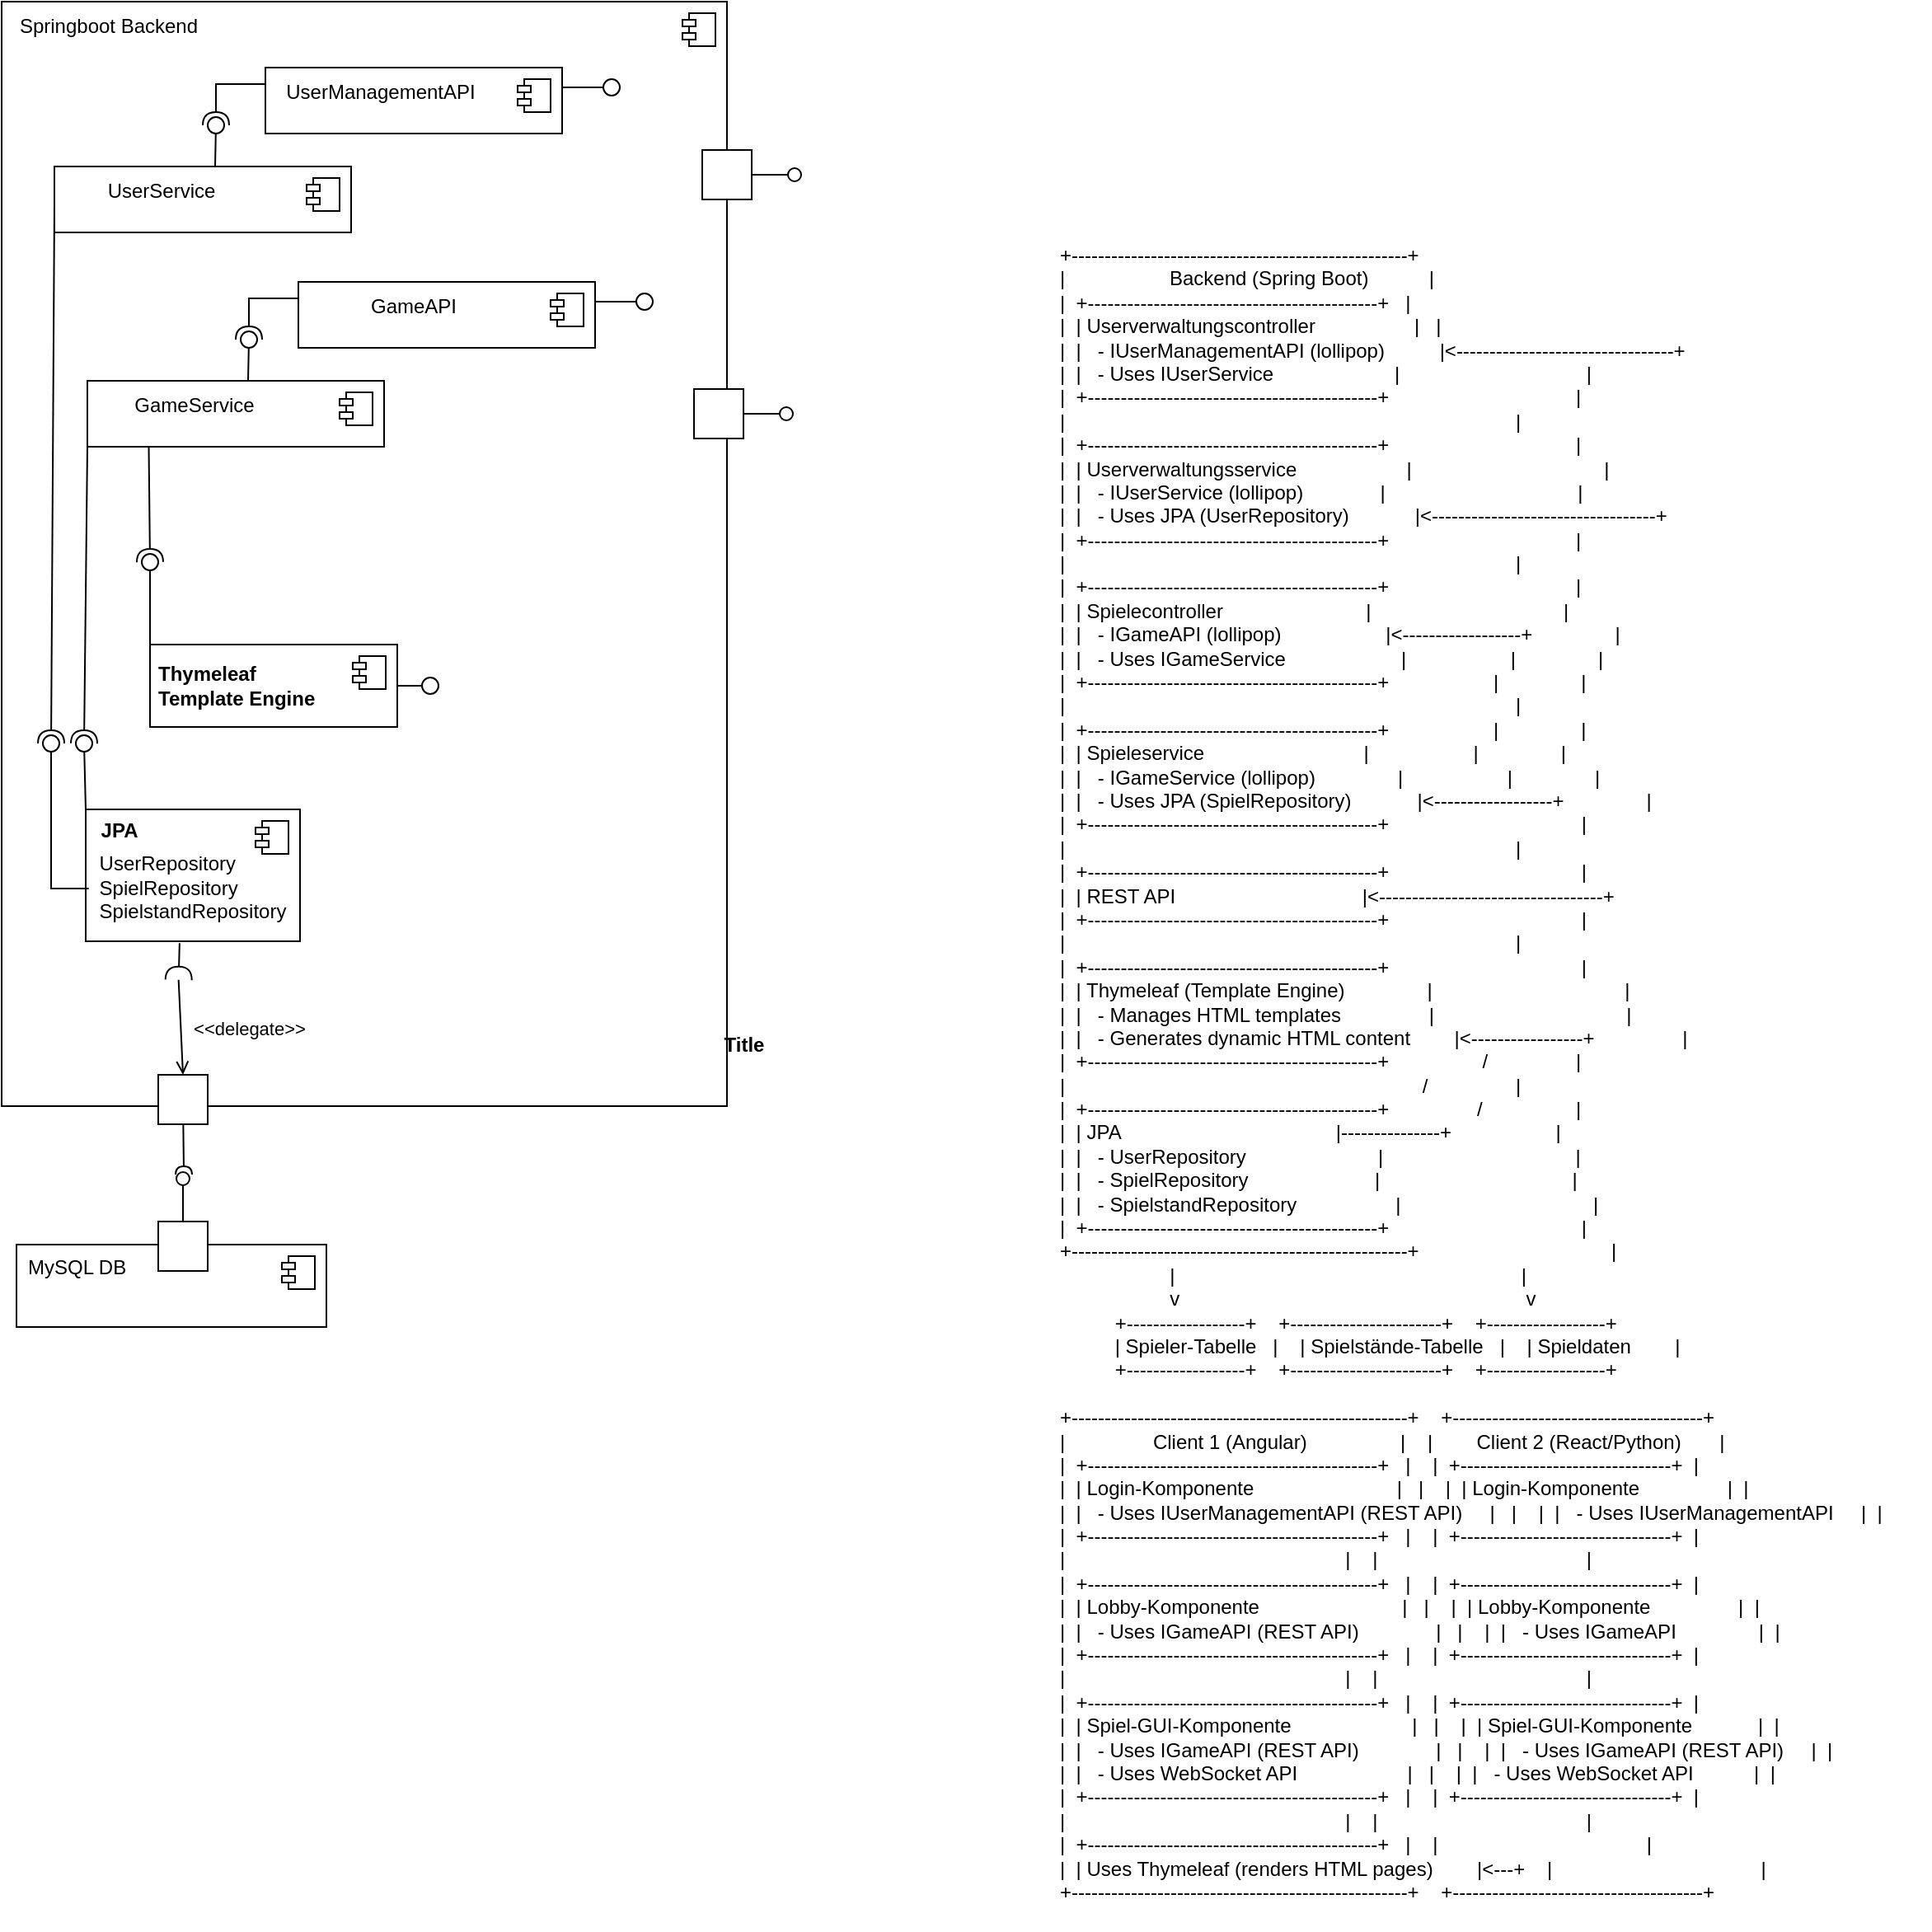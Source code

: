 <mxfile version="24.8.2">
  <diagram name="Page-1" id="b5b7bab2-c9e2-2cf4-8b2a-24fd1a2a6d21">
    <mxGraphModel dx="1050" dy="522" grid="1" gridSize="10" guides="1" tooltips="1" connect="1" arrows="1" fold="1" page="1" pageScale="1" pageWidth="827" pageHeight="1169" background="none" math="0" shadow="0">
      <root>
        <mxCell id="0" />
        <mxCell id="1" parent="0" />
        <mxCell id="e_KOng_yEGKorxPS2da1-1" value="+---------------------------------------------------+&#xa;|                   Backend (Spring Boot)           |&#xa;|  +--------------------------------------------+   |&#xa;|  | Userverwaltungscontroller                  |   |&#xa;|  |   - IUserManagementAPI (lollipop)          |&lt;---------------------------------+  &#xa;|  |   - Uses IUserService                      |                                  |&#xa;|  +--------------------------------------------+                                  |&#xa;|                                                                                  |&#xa;|  +--------------------------------------------+                                  |&#xa;|  | Userverwaltungsservice                    |                                   |&#xa;|  |   - IUserService (lollipop)              |                                   |&#xa;|  |   - Uses JPA (UserRepository)            |&lt;----------------------------------+ &#xa;|  +--------------------------------------------+                                  |&#xa;|                                                                                  |&#xa;|  +--------------------------------------------+                                  |&#xa;|  | Spielecontroller                          |                                   |&#xa;|  |   - IGameAPI (lollipop)                   |&lt;------------------+               |&#xa;|  |   - Uses IGameService                     |                   |               |&#xa;|  +--------------------------------------------+                   |               |&#xa;|                                                                                  |&#xa;|  +--------------------------------------------+                   |               |&#xa;|  | Spieleservice                             |                   |               |&#xa;|  |   - IGameService (lollipop)               |                   |               |&#xa;|  |   - Uses JPA (SpielRepository)            |&lt;------------------+               |&#xa;|  +--------------------------------------------+                                   |&#xa;|                                                                                  |&#xa;|  +--------------------------------------------+                                   |&#xa;|  | REST API                                  |&lt;----------------------------------+ &#xa;|  +--------------------------------------------+                                   |&#xa;|                                                                                  |&#xa;|  +--------------------------------------------+                                   |&#xa;|  | Thymeleaf (Template Engine)               |                                   |&#xa;|  |   - Manages HTML templates                |                                   |&#xa;|  |   - Generates dynamic HTML content        |&lt;-----------------+                |&#xa;|  +--------------------------------------------+                 /                |&#xa;|                                                                 /                |&#xa;|  +--------------------------------------------+                /                 |&#xa;|  | JPA                                       |---------------+                   |&#xa;|  |   - UserRepository                        |                                   |&#xa;|  |   - SpielRepository                       |                                   |&#xa;|  |   - SpielstandRepository                  |                                   |&#xa;|  +--------------------------------------------+                                   |&#xa;+---------------------------------------------------+                                   |&#xa;                    |                                                               |&#xa;                    v                                                               v&#xa;          +------------------+    +-----------------------+    +------------------+&#xa;          | Spieler-Tabelle   |    | Spielstände-Tabelle   |    | Spieldaten        |&#xa;          +------------------+    +-----------------------+    +------------------+&#xa;          &#xa;+---------------------------------------------------+    +--------------------------------------+&#xa;|                Client 1 (Angular)                 |    |        Client 2 (React/Python)       |&#xa;|  +--------------------------------------------+   |    |  +--------------------------------+  |&#xa;|  | Login-Komponente                          |   |    |  | Login-Komponente                |  |&#xa;|  |   - Uses IUserManagementAPI (REST API)     |   |    |  |   - Uses IUserManagementAPI     |  |&#xa;|  +--------------------------------------------+   |    |  +--------------------------------+  |&#xa;|                                                   |    |                                      |&#xa;|  +--------------------------------------------+   |    |  +--------------------------------+  |&#xa;|  | Lobby-Komponente                          |   |    |  | Lobby-Komponente                |  |&#xa;|  |   - Uses IGameAPI (REST API)              |   |    |  |   - Uses IGameAPI               |  |&#xa;|  +--------------------------------------------+   |    |  +--------------------------------+  |&#xa;|                                                   |    |                                      |&#xa;|  +--------------------------------------------+   |    |  +--------------------------------+  |&#xa;|  | Spiel-GUI-Komponente                      |   |    |  | Spiel-GUI-Komponente            |  |&#xa;|  |   - Uses IGameAPI (REST API)              |   |    |  |   - Uses IGameAPI (REST API)     |  |&#xa;|  |   - Uses WebSocket API                    |   |    |  |   - Uses WebSocket API           |  |&#xa;|  +--------------------------------------------+   |    |  +--------------------------------+  |&#xa;|                                                   |    |                                      |&#xa;|  +--------------------------------------------+   |    |                                      |&#xa;|  | Uses Thymeleaf (renders HTML pages)        |&lt;---+    |                                      |&#xa;+---------------------------------------------------+    +--------------------------------------+" style="text;whiteSpace=wrap;" vertex="1" parent="1">
          <mxGeometry x="680" y="180" width="530" height="1030" as="geometry" />
        </mxCell>
        <mxCell id="e_KOng_yEGKorxPS2da1-5" value="" style="html=1;dropTarget=0;whiteSpace=wrap;" vertex="1" parent="1">
          <mxGeometry x="40" y="40" width="440" height="670" as="geometry" />
        </mxCell>
        <mxCell id="e_KOng_yEGKorxPS2da1-6" value="" style="shape=module;jettyWidth=8;jettyHeight=4;" vertex="1" parent="e_KOng_yEGKorxPS2da1-5">
          <mxGeometry x="1" width="20" height="20" relative="1" as="geometry">
            <mxPoint x="-27" y="7" as="offset" />
          </mxGeometry>
        </mxCell>
        <mxCell id="e_KOng_yEGKorxPS2da1-7" value="Springboot Backend" style="text;html=1;align=center;verticalAlign=middle;whiteSpace=wrap;rounded=0;" vertex="1" parent="1">
          <mxGeometry x="40" y="40" width="130" height="30" as="geometry" />
        </mxCell>
        <mxCell id="e_KOng_yEGKorxPS2da1-28" value="" style="group" vertex="1" connectable="0" parent="1">
          <mxGeometry x="72" y="140" width="180" height="40" as="geometry" />
        </mxCell>
        <mxCell id="e_KOng_yEGKorxPS2da1-24" value="" style="html=1;dropTarget=0;whiteSpace=wrap;" vertex="1" parent="e_KOng_yEGKorxPS2da1-28">
          <mxGeometry width="180" height="40" as="geometry" />
        </mxCell>
        <mxCell id="e_KOng_yEGKorxPS2da1-25" value="" style="shape=module;jettyWidth=8;jettyHeight=4;" vertex="1" parent="e_KOng_yEGKorxPS2da1-24">
          <mxGeometry x="1" width="20" height="20" relative="1" as="geometry">
            <mxPoint x="-27" y="7" as="offset" />
          </mxGeometry>
        </mxCell>
        <mxCell id="e_KOng_yEGKorxPS2da1-27" value="&lt;span style=&quot;text-align: left;&quot;&gt;UserService&lt;/span&gt;" style="text;html=1;align=center;verticalAlign=middle;whiteSpace=wrap;rounded=0;" vertex="1" parent="e_KOng_yEGKorxPS2da1-28">
          <mxGeometry width="130" height="30" as="geometry" />
        </mxCell>
        <mxCell id="e_KOng_yEGKorxPS2da1-29" value="" style="group" vertex="1" connectable="0" parent="1">
          <mxGeometry x="200" y="80" width="180" height="40" as="geometry" />
        </mxCell>
        <mxCell id="e_KOng_yEGKorxPS2da1-22" value="" style="html=1;dropTarget=0;whiteSpace=wrap;" vertex="1" parent="e_KOng_yEGKorxPS2da1-29">
          <mxGeometry width="180" height="40" as="geometry" />
        </mxCell>
        <mxCell id="e_KOng_yEGKorxPS2da1-23" value="" style="shape=module;jettyWidth=8;jettyHeight=4;" vertex="1" parent="e_KOng_yEGKorxPS2da1-22">
          <mxGeometry x="1" width="20" height="20" relative="1" as="geometry">
            <mxPoint x="-27" y="7" as="offset" />
          </mxGeometry>
        </mxCell>
        <mxCell id="e_KOng_yEGKorxPS2da1-26" value="&lt;span style=&quot;text-align: left;&quot;&gt;UserManagementAPI&lt;/span&gt;" style="text;html=1;align=center;verticalAlign=middle;whiteSpace=wrap;rounded=0;" vertex="1" parent="e_KOng_yEGKorxPS2da1-29">
          <mxGeometry x="10" width="120" height="30" as="geometry" />
        </mxCell>
        <mxCell id="e_KOng_yEGKorxPS2da1-32" value="" style="ellipse;whiteSpace=wrap;html=1;align=center;aspect=fixed;fillColor=none;strokeColor=none;resizable=0;perimeter=centerPerimeter;rotatable=0;allowArrows=0;points=[];outlineConnect=1;" vertex="1" parent="1">
          <mxGeometry x="465" y="290" width="10" height="10" as="geometry" />
        </mxCell>
        <mxCell id="e_KOng_yEGKorxPS2da1-34" value="" style="rounded=0;orthogonalLoop=1;jettySize=auto;html=1;endArrow=halfCircle;endFill=0;endSize=6;strokeWidth=1;sketch=0;exitX=0;exitY=0.25;exitDx=0;exitDy=0;" edge="1" target="e_KOng_yEGKorxPS2da1-36" parent="1" source="e_KOng_yEGKorxPS2da1-22">
          <mxGeometry relative="1" as="geometry">
            <mxPoint x="370" y="245" as="sourcePoint" />
            <Array as="points">
              <mxPoint x="170" y="90" />
            </Array>
          </mxGeometry>
        </mxCell>
        <mxCell id="e_KOng_yEGKorxPS2da1-35" value="" style="rounded=0;orthogonalLoop=1;jettySize=auto;html=1;endArrow=oval;endFill=0;sketch=0;sourcePerimeterSpacing=0;targetPerimeterSpacing=0;endSize=10;exitX=0.75;exitY=0;exitDx=0;exitDy=0;entryX=0.58;entryY=1.36;entryDx=0;entryDy=0;entryPerimeter=0;" edge="1" target="e_KOng_yEGKorxPS2da1-36" parent="1" source="e_KOng_yEGKorxPS2da1-27">
          <mxGeometry relative="1" as="geometry">
            <mxPoint x="330" y="245" as="sourcePoint" />
            <mxPoint x="200" y="110" as="targetPoint" />
          </mxGeometry>
        </mxCell>
        <mxCell id="e_KOng_yEGKorxPS2da1-36" value="" style="ellipse;whiteSpace=wrap;html=1;align=center;aspect=fixed;fillColor=none;strokeColor=none;resizable=0;perimeter=centerPerimeter;rotatable=0;allowArrows=0;points=[];outlineConnect=1;" vertex="1" parent="1">
          <mxGeometry x="165" y="110" width="10" height="10" as="geometry" />
        </mxCell>
        <mxCell id="e_KOng_yEGKorxPS2da1-37" value="Title" style="text;align=center;fontStyle=1;verticalAlign=middle;spacingLeft=3;spacingRight=3;strokeColor=none;rotatable=0;points=[[0,0.5],[1,0.5]];portConstraint=eastwest;html=1;" vertex="1" parent="1">
          <mxGeometry x="450" y="660" width="80" height="26" as="geometry" />
        </mxCell>
        <mxCell id="e_KOng_yEGKorxPS2da1-40" value="" style="group" vertex="1" connectable="0" parent="1">
          <mxGeometry x="91" y="530" width="130" height="99.25" as="geometry" />
        </mxCell>
        <mxCell id="e_KOng_yEGKorxPS2da1-14" value="&lt;div style=&quot;text-align: left;&quot;&gt;&lt;span style=&quot;background-color: initial;&quot;&gt;&amp;nbsp; &amp;nbsp; &amp;nbsp;&lt;/span&gt;&lt;/div&gt;&lt;div style=&quot;text-align: left;&quot;&gt;&lt;span style=&quot;&quot;&gt;UserRepository&lt;/span&gt;&lt;/div&gt;&lt;div style=&quot;text-align: left;&quot;&gt;&lt;span style=&quot;&quot;&gt;SpielRepository&lt;/span&gt;&lt;/div&gt;&lt;div style=&quot;text-align: left;&quot;&gt;&lt;span style=&quot;&quot;&gt;SpielstandRepository&lt;br&gt;&lt;/span&gt;&lt;/div&gt;" style="html=1;dropTarget=0;whiteSpace=wrap;" vertex="1" parent="e_KOng_yEGKorxPS2da1-40">
          <mxGeometry width="130" height="80" as="geometry" />
        </mxCell>
        <mxCell id="e_KOng_yEGKorxPS2da1-15" value="" style="shape=module;jettyWidth=8;jettyHeight=4;" vertex="1" parent="e_KOng_yEGKorxPS2da1-14">
          <mxGeometry x="1" width="20" height="20" relative="1" as="geometry">
            <mxPoint x="-27" y="7" as="offset" />
          </mxGeometry>
        </mxCell>
        <mxCell id="e_KOng_yEGKorxPS2da1-38" value="JPA" style="text;align=center;fontStyle=1;verticalAlign=middle;spacingLeft=3;spacingRight=3;strokeColor=none;rotatable=0;points=[[0,0.5],[1,0.5]];portConstraint=eastwest;html=1;" vertex="1" parent="e_KOng_yEGKorxPS2da1-40">
          <mxGeometry width="40" height="26" as="geometry" />
        </mxCell>
        <mxCell id="e_KOng_yEGKorxPS2da1-111" value="" style="group;rotation=-90;" vertex="1" connectable="0" parent="e_KOng_yEGKorxPS2da1-40">
          <mxGeometry x="42.25" y="85.75" width="28" height="11.5" as="geometry" />
        </mxCell>
        <mxCell id="e_KOng_yEGKorxPS2da1-109" value="" style="rounded=0;orthogonalLoop=1;jettySize=auto;html=1;endArrow=halfCircle;endFill=0;endSize=6;strokeWidth=1;sketch=0;fontSize=12;curved=1;" edge="1" target="e_KOng_yEGKorxPS2da1-110" parent="e_KOng_yEGKorxPS2da1-111">
          <mxGeometry relative="1" as="geometry">
            <mxPoint x="14.68" y="-4.6" as="sourcePoint" />
          </mxGeometry>
        </mxCell>
        <mxCell id="e_KOng_yEGKorxPS2da1-110" value="" style="ellipse;whiteSpace=wrap;html=1;align=center;aspect=fixed;fillColor=none;strokeColor=none;resizable=0;perimeter=centerPerimeter;rotatable=0;allowArrows=0;points=[];outlineConnect=1;rotation=-90;" vertex="1" parent="e_KOng_yEGKorxPS2da1-111">
          <mxGeometry x="9.08" y="12.65" width="10" height="10" as="geometry" />
        </mxCell>
        <mxCell id="e_KOng_yEGKorxPS2da1-41" value="" style="rounded=0;orthogonalLoop=1;jettySize=auto;html=1;endArrow=halfCircle;endFill=0;endSize=6;strokeWidth=1;sketch=0;exitX=0;exitY=0.75;exitDx=0;exitDy=0;" edge="1" parent="1" source="e_KOng_yEGKorxPS2da1-27">
          <mxGeometry relative="1" as="geometry">
            <mxPoint x="90" y="770" as="sourcePoint" />
            <mxPoint x="70" y="490" as="targetPoint" />
            <Array as="points" />
          </mxGeometry>
        </mxCell>
        <mxCell id="e_KOng_yEGKorxPS2da1-42" value="" style="rounded=0;orthogonalLoop=1;jettySize=auto;html=1;endArrow=oval;endFill=0;sketch=0;sourcePerimeterSpacing=0;targetPerimeterSpacing=0;endSize=10;exitX=0.014;exitY=0.6;exitDx=0;exitDy=0;exitPerimeter=0;" edge="1" parent="1" source="e_KOng_yEGKorxPS2da1-14">
          <mxGeometry relative="1" as="geometry">
            <mxPoint x="67" y="570" as="sourcePoint" />
            <mxPoint x="70" y="490" as="targetPoint" />
            <Array as="points">
              <mxPoint x="70" y="578" />
            </Array>
          </mxGeometry>
        </mxCell>
        <mxCell id="e_KOng_yEGKorxPS2da1-45" value="" style="rounded=0;orthogonalLoop=1;jettySize=auto;html=1;endArrow=oval;endFill=0;sketch=0;sourcePerimeterSpacing=0;targetPerimeterSpacing=0;endSize=10;exitX=1;exitY=0.25;exitDx=0;exitDy=0;" edge="1" parent="1">
          <mxGeometry relative="1" as="geometry">
            <mxPoint x="380" y="92" as="sourcePoint" />
            <mxPoint x="410" y="92" as="targetPoint" />
          </mxGeometry>
        </mxCell>
        <mxCell id="e_KOng_yEGKorxPS2da1-46" value="" style="ellipse;whiteSpace=wrap;html=1;align=center;aspect=fixed;fillColor=none;strokeColor=none;resizable=0;perimeter=centerPerimeter;rotatable=0;allowArrows=0;points=[];outlineConnect=1;" vertex="1" parent="1">
          <mxGeometry x="405" y="100" width="10" height="10" as="geometry" />
        </mxCell>
        <mxCell id="e_KOng_yEGKorxPS2da1-61" value="" style="group" vertex="1" connectable="0" parent="1">
          <mxGeometry x="92" y="270" width="180" height="40" as="geometry" />
        </mxCell>
        <mxCell id="e_KOng_yEGKorxPS2da1-62" value="" style="html=1;dropTarget=0;whiteSpace=wrap;" vertex="1" parent="e_KOng_yEGKorxPS2da1-61">
          <mxGeometry width="180" height="40" as="geometry" />
        </mxCell>
        <mxCell id="e_KOng_yEGKorxPS2da1-63" value="" style="shape=module;jettyWidth=8;jettyHeight=4;" vertex="1" parent="e_KOng_yEGKorxPS2da1-62">
          <mxGeometry x="1" width="20" height="20" relative="1" as="geometry">
            <mxPoint x="-27" y="7" as="offset" />
          </mxGeometry>
        </mxCell>
        <mxCell id="e_KOng_yEGKorxPS2da1-64" value="&lt;span style=&quot;text-align: left;&quot;&gt;GameService&lt;/span&gt;" style="text;html=1;align=center;verticalAlign=middle;whiteSpace=wrap;rounded=0;" vertex="1" parent="e_KOng_yEGKorxPS2da1-61">
          <mxGeometry width="130" height="30" as="geometry" />
        </mxCell>
        <mxCell id="e_KOng_yEGKorxPS2da1-65" value="G" style="group" vertex="1" connectable="0" parent="1">
          <mxGeometry x="220" y="210" width="180" height="40" as="geometry" />
        </mxCell>
        <mxCell id="e_KOng_yEGKorxPS2da1-66" value="" style="html=1;dropTarget=0;whiteSpace=wrap;" vertex="1" parent="e_KOng_yEGKorxPS2da1-65">
          <mxGeometry width="180" height="40" as="geometry" />
        </mxCell>
        <mxCell id="e_KOng_yEGKorxPS2da1-67" value="" style="shape=module;jettyWidth=8;jettyHeight=4;" vertex="1" parent="e_KOng_yEGKorxPS2da1-66">
          <mxGeometry x="1" width="20" height="20" relative="1" as="geometry">
            <mxPoint x="-27" y="7" as="offset" />
          </mxGeometry>
        </mxCell>
        <mxCell id="e_KOng_yEGKorxPS2da1-68" value="&lt;span style=&quot;text-align: left;&quot;&gt;GameAPI&lt;/span&gt;" style="text;html=1;align=center;verticalAlign=middle;whiteSpace=wrap;rounded=0;" vertex="1" parent="e_KOng_yEGKorxPS2da1-65">
          <mxGeometry x="10" width="120" height="30" as="geometry" />
        </mxCell>
        <mxCell id="e_KOng_yEGKorxPS2da1-69" value="" style="ellipse;whiteSpace=wrap;html=1;align=center;aspect=fixed;fillColor=none;strokeColor=none;resizable=0;perimeter=centerPerimeter;rotatable=0;allowArrows=0;points=[];outlineConnect=1;" vertex="1" parent="1">
          <mxGeometry x="185" y="240" width="10" height="10" as="geometry" />
        </mxCell>
        <mxCell id="e_KOng_yEGKorxPS2da1-70" value="" style="rounded=0;orthogonalLoop=1;jettySize=auto;html=1;endArrow=halfCircle;endFill=0;endSize=6;strokeWidth=1;sketch=0;exitX=0;exitY=0.25;exitDx=0;exitDy=0;" edge="1" source="e_KOng_yEGKorxPS2da1-66" target="e_KOng_yEGKorxPS2da1-69" parent="1">
          <mxGeometry relative="1" as="geometry">
            <mxPoint x="390" y="375" as="sourcePoint" />
            <Array as="points">
              <mxPoint x="190" y="220" />
            </Array>
          </mxGeometry>
        </mxCell>
        <mxCell id="e_KOng_yEGKorxPS2da1-71" value="" style="rounded=0;orthogonalLoop=1;jettySize=auto;html=1;endArrow=oval;endFill=0;sketch=0;sourcePerimeterSpacing=0;targetPerimeterSpacing=0;endSize=10;exitX=0.75;exitY=0;exitDx=0;exitDy=0;entryX=0.58;entryY=1.36;entryDx=0;entryDy=0;entryPerimeter=0;" edge="1" source="e_KOng_yEGKorxPS2da1-64" target="e_KOng_yEGKorxPS2da1-69" parent="1">
          <mxGeometry relative="1" as="geometry">
            <mxPoint x="350" y="375" as="sourcePoint" />
            <mxPoint x="220" y="240" as="targetPoint" />
          </mxGeometry>
        </mxCell>
        <mxCell id="e_KOng_yEGKorxPS2da1-72" value="" style="rounded=0;orthogonalLoop=1;jettySize=auto;html=1;endArrow=oval;endFill=0;sketch=0;sourcePerimeterSpacing=0;targetPerimeterSpacing=0;endSize=10;exitX=1;exitY=0.25;exitDx=0;exitDy=0;" edge="1" parent="1">
          <mxGeometry relative="1" as="geometry">
            <mxPoint x="400" y="222" as="sourcePoint" />
            <mxPoint x="430" y="222" as="targetPoint" />
          </mxGeometry>
        </mxCell>
        <mxCell id="e_KOng_yEGKorxPS2da1-73" value="" style="rounded=0;orthogonalLoop=1;jettySize=auto;html=1;endArrow=halfCircle;endFill=0;endSize=6;strokeWidth=1;sketch=0;exitX=0;exitY=1;exitDx=0;exitDy=0;" edge="1" source="e_KOng_yEGKorxPS2da1-62" parent="1">
          <mxGeometry relative="1" as="geometry">
            <mxPoint x="92" y="110" as="sourcePoint" />
            <mxPoint x="90" y="490" as="targetPoint" />
            <Array as="points" />
          </mxGeometry>
        </mxCell>
        <mxCell id="e_KOng_yEGKorxPS2da1-74" value="" style="rounded=0;orthogonalLoop=1;jettySize=auto;html=1;endArrow=oval;endFill=0;sketch=0;sourcePerimeterSpacing=0;targetPerimeterSpacing=0;endSize=10;exitX=0;exitY=0;exitDx=0;exitDy=0;" edge="1" parent="1" source="e_KOng_yEGKorxPS2da1-14">
          <mxGeometry relative="1" as="geometry">
            <mxPoint x="100" y="780" as="sourcePoint" />
            <mxPoint x="90" y="490" as="targetPoint" />
            <Array as="points" />
          </mxGeometry>
        </mxCell>
        <mxCell id="e_KOng_yEGKorxPS2da1-75" value="" style="group" vertex="1" connectable="0" parent="1">
          <mxGeometry x="130" y="430" width="150" height="50" as="geometry" />
        </mxCell>
        <mxCell id="e_KOng_yEGKorxPS2da1-76" value="" style="html=1;dropTarget=0;whiteSpace=wrap;" vertex="1" parent="e_KOng_yEGKorxPS2da1-75">
          <mxGeometry width="150" height="50" as="geometry" />
        </mxCell>
        <mxCell id="e_KOng_yEGKorxPS2da1-77" value="" style="shape=module;jettyWidth=8;jettyHeight=4;" vertex="1" parent="e_KOng_yEGKorxPS2da1-76">
          <mxGeometry x="1" width="20" height="20" relative="1" as="geometry">
            <mxPoint x="-27" y="7" as="offset" />
          </mxGeometry>
        </mxCell>
        <mxCell id="e_KOng_yEGKorxPS2da1-78" value="Thymeleaf&lt;div&gt;Template Engine&lt;/div&gt;" style="text;align=left;fontStyle=1;verticalAlign=middle;spacingLeft=3;spacingRight=3;strokeColor=none;rotatable=0;points=[[0,0.5],[1,0.5]];portConstraint=eastwest;html=1;" vertex="1" parent="e_KOng_yEGKorxPS2da1-75">
          <mxGeometry y="16.88" width="40" height="16.25" as="geometry" />
        </mxCell>
        <mxCell id="e_KOng_yEGKorxPS2da1-79" value="" style="rounded=0;orthogonalLoop=1;jettySize=auto;html=1;endArrow=oval;endFill=0;sketch=0;sourcePerimeterSpacing=0;targetPerimeterSpacing=0;endSize=10;exitX=0;exitY=0;exitDx=0;exitDy=0;" edge="1" parent="1" source="e_KOng_yEGKorxPS2da1-76">
          <mxGeometry relative="1" as="geometry">
            <mxPoint x="130" y="660" as="sourcePoint" />
            <mxPoint x="130" y="380" as="targetPoint" />
            <Array as="points" />
          </mxGeometry>
        </mxCell>
        <mxCell id="e_KOng_yEGKorxPS2da1-80" value="" style="rounded=0;orthogonalLoop=1;jettySize=auto;html=1;endArrow=halfCircle;endFill=0;endSize=6;strokeWidth=1;sketch=0;fontSize=12;curved=1;exitX=0.207;exitY=1;exitDx=0;exitDy=0;exitPerimeter=0;" edge="1" parent="1" source="e_KOng_yEGKorxPS2da1-62">
          <mxGeometry relative="1" as="geometry">
            <mxPoint x="130" y="320" as="sourcePoint" />
            <mxPoint x="130" y="380" as="targetPoint" />
          </mxGeometry>
        </mxCell>
        <mxCell id="e_KOng_yEGKorxPS2da1-81" value="" style="ellipse;whiteSpace=wrap;html=1;align=center;aspect=fixed;fillColor=none;strokeColor=none;resizable=0;perimeter=centerPerimeter;rotatable=0;allowArrows=0;points=[];outlineConnect=1;" vertex="1" parent="1">
          <mxGeometry x="470" y="490" width="10" height="10" as="geometry" />
        </mxCell>
        <mxCell id="e_KOng_yEGKorxPS2da1-86" value="" style="html=1;dropTarget=0;whiteSpace=wrap;" vertex="1" parent="1">
          <mxGeometry x="49" y="794" width="188" height="50" as="geometry" />
        </mxCell>
        <mxCell id="e_KOng_yEGKorxPS2da1-87" value="" style="shape=module;jettyWidth=8;jettyHeight=4;" vertex="1" parent="e_KOng_yEGKorxPS2da1-86">
          <mxGeometry x="1" width="20" height="20" relative="1" as="geometry">
            <mxPoint x="-27" y="7" as="offset" />
          </mxGeometry>
        </mxCell>
        <mxCell id="e_KOng_yEGKorxPS2da1-88" value="MySQL DB" style="text;html=1;align=left;verticalAlign=middle;whiteSpace=wrap;rounded=0;" vertex="1" parent="1">
          <mxGeometry x="54" y="793" width="78" height="30" as="geometry" />
        </mxCell>
        <mxCell id="e_KOng_yEGKorxPS2da1-96" value="" style="group;rotation=90;" vertex="1" connectable="0" parent="1">
          <mxGeometry x="120" y="706" width="60" height="30" as="geometry" />
        </mxCell>
        <mxCell id="e_KOng_yEGKorxPS2da1-93" value="" style="html=1;rounded=0;rotation=90;" vertex="1" parent="e_KOng_yEGKorxPS2da1-96">
          <mxGeometry x="15" y="-15" width="30" height="30" as="geometry" />
        </mxCell>
        <mxCell id="e_KOng_yEGKorxPS2da1-94" value="" style="endArrow=none;html=1;rounded=0;align=center;verticalAlign=top;endFill=0;labelBackgroundColor=none;endSize=2;" edge="1" source="e_KOng_yEGKorxPS2da1-93" target="e_KOng_yEGKorxPS2da1-95" parent="e_KOng_yEGKorxPS2da1-96">
          <mxGeometry relative="1" as="geometry" />
        </mxCell>
        <mxCell id="e_KOng_yEGKorxPS2da1-95" value="" style="shape=requiredInterface;html=1;fontSize=11;align=center;fillColor=none;points=[];aspect=fixed;resizable=0;verticalAlign=bottom;labelPosition=center;verticalLabelPosition=top;flipH=1;rotation=90;" vertex="1" parent="e_KOng_yEGKorxPS2da1-96">
          <mxGeometry x="28" y="38" width="5" height="10" as="geometry" />
        </mxCell>
        <mxCell id="e_KOng_yEGKorxPS2da1-108" value="" style="group;rotation=-90;" vertex="1" connectable="0" parent="1">
          <mxGeometry x="120" y="765" width="60" height="30" as="geometry" />
        </mxCell>
        <mxCell id="e_KOng_yEGKorxPS2da1-105" value="" style="html=1;rounded=0;rotation=-90;" vertex="1" parent="e_KOng_yEGKorxPS2da1-108">
          <mxGeometry x="15" y="15" width="30" height="30" as="geometry" />
        </mxCell>
        <mxCell id="e_KOng_yEGKorxPS2da1-106" value="" style="endArrow=none;html=1;rounded=0;align=center;verticalAlign=top;endFill=0;labelBackgroundColor=none;endSize=2;" edge="1" source="e_KOng_yEGKorxPS2da1-105" target="e_KOng_yEGKorxPS2da1-107" parent="e_KOng_yEGKorxPS2da1-108">
          <mxGeometry relative="1" as="geometry" />
        </mxCell>
        <mxCell id="e_KOng_yEGKorxPS2da1-107" value="" style="ellipse;html=1;fontSize=11;align=center;fillColor=none;points=[];aspect=fixed;resizable=0;verticalAlign=bottom;labelPosition=center;verticalLabelPosition=top;flipH=1;rotation=-90;" vertex="1" parent="e_KOng_yEGKorxPS2da1-108">
          <mxGeometry x="26" y="-15" width="8" height="8" as="geometry" />
        </mxCell>
        <mxCell id="e_KOng_yEGKorxPS2da1-112" value="&amp;lt;&amp;lt;delegate&amp;gt;&amp;gt;" style="html=1;verticalAlign=top;labelBackgroundColor=none;endArrow=open;endFill=0;rounded=0;entryX=0;entryY=0.5;entryDx=0;entryDy=0;exitX=0.36;exitY=0.127;exitDx=0;exitDy=0;exitPerimeter=0;" edge="1" parent="1" source="e_KOng_yEGKorxPS2da1-110" target="e_KOng_yEGKorxPS2da1-93">
          <mxGeometry x="-0.356" y="42" width="160" relative="1" as="geometry">
            <mxPoint x="170" y="640" as="sourcePoint" />
            <mxPoint x="330" y="640" as="targetPoint" />
            <mxPoint as="offset" />
          </mxGeometry>
        </mxCell>
        <mxCell id="e_KOng_yEGKorxPS2da1-117" value="" style="group" vertex="1" connectable="0" parent="1">
          <mxGeometry x="280" y="450" width="25" height="10" as="geometry" />
        </mxCell>
        <mxCell id="e_KOng_yEGKorxPS2da1-115" value="" style="rounded=0;orthogonalLoop=1;jettySize=auto;html=1;endArrow=oval;endFill=0;sketch=0;sourcePerimeterSpacing=0;targetPerimeterSpacing=0;endSize=10;" edge="1" target="e_KOng_yEGKorxPS2da1-116" parent="e_KOng_yEGKorxPS2da1-117">
          <mxGeometry relative="1" as="geometry">
            <mxPoint y="5" as="sourcePoint" />
          </mxGeometry>
        </mxCell>
        <mxCell id="e_KOng_yEGKorxPS2da1-116" value="" style="ellipse;whiteSpace=wrap;html=1;align=center;aspect=fixed;fillColor=none;strokeColor=none;resizable=0;perimeter=centerPerimeter;rotatable=0;allowArrows=0;points=[];outlineConnect=1;" vertex="1" parent="e_KOng_yEGKorxPS2da1-117">
          <mxGeometry x="15" width="10" height="10" as="geometry" />
        </mxCell>
        <mxCell id="e_KOng_yEGKorxPS2da1-121" value="" style="html=1;rounded=0;" vertex="1" parent="1">
          <mxGeometry x="465" y="130" width="30" height="30" as="geometry" />
        </mxCell>
        <mxCell id="e_KOng_yEGKorxPS2da1-122" value="" style="endArrow=none;html=1;rounded=0;align=center;verticalAlign=top;endFill=0;labelBackgroundColor=none;endSize=2;" edge="1" source="e_KOng_yEGKorxPS2da1-121" target="e_KOng_yEGKorxPS2da1-123" parent="1">
          <mxGeometry relative="1" as="geometry" />
        </mxCell>
        <mxCell id="e_KOng_yEGKorxPS2da1-123" value="" style="ellipse;html=1;fontSize=11;align=center;fillColor=none;points=[];aspect=fixed;resizable=0;verticalAlign=bottom;labelPosition=center;verticalLabelPosition=top;flipH=1;" vertex="1" parent="1">
          <mxGeometry x="517" y="141" width="8" height="8" as="geometry" />
        </mxCell>
        <mxCell id="e_KOng_yEGKorxPS2da1-124" value="" style="html=1;rounded=0;" vertex="1" parent="1">
          <mxGeometry x="460" y="275" width="30" height="30" as="geometry" />
        </mxCell>
        <mxCell id="e_KOng_yEGKorxPS2da1-125" value="" style="endArrow=none;html=1;rounded=0;align=center;verticalAlign=top;endFill=0;labelBackgroundColor=none;endSize=2;" edge="1" source="e_KOng_yEGKorxPS2da1-124" target="e_KOng_yEGKorxPS2da1-126" parent="1">
          <mxGeometry relative="1" as="geometry" />
        </mxCell>
        <mxCell id="e_KOng_yEGKorxPS2da1-126" value="" style="ellipse;html=1;fontSize=11;align=center;fillColor=none;points=[];aspect=fixed;resizable=0;verticalAlign=bottom;labelPosition=center;verticalLabelPosition=top;flipH=1;" vertex="1" parent="1">
          <mxGeometry x="512" y="286" width="8" height="8" as="geometry" />
        </mxCell>
      </root>
    </mxGraphModel>
  </diagram>
</mxfile>

